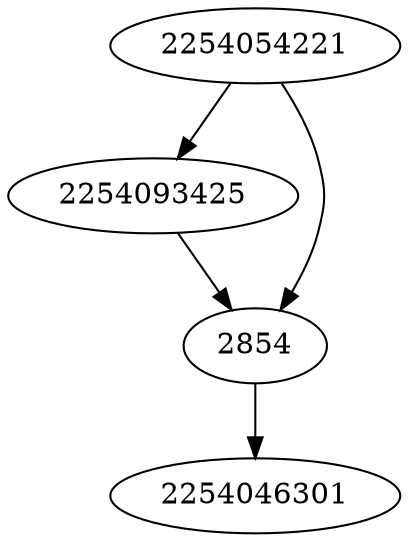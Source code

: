 strict digraph  {
2254093425;
2254054221;
2254046301;
2854;
2254093425 -> 2854;
2254054221 -> 2254093425;
2254054221 -> 2854;
2854 -> 2254046301;
}
